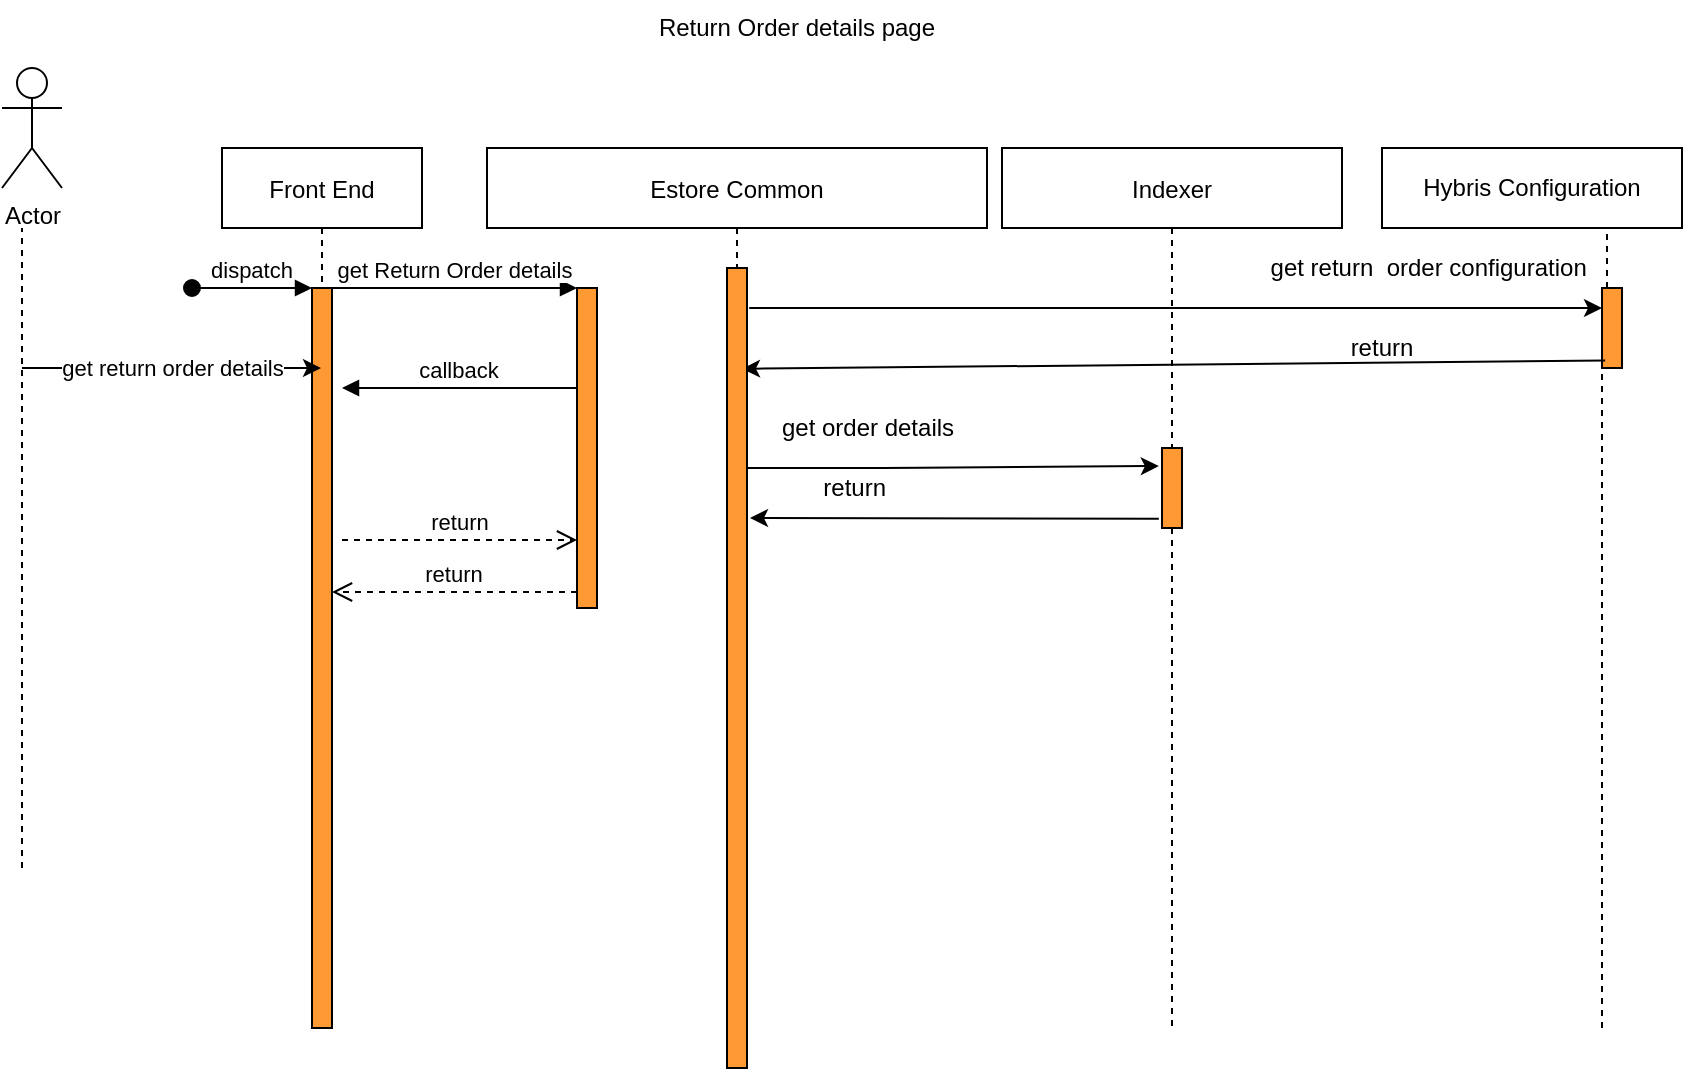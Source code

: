 <mxfile version="13.6.6" type="github">
  <diagram id="kgpKYQtTHZ0yAKxKKP6v" name="Page-1">
    <mxGraphModel dx="1038" dy="548" grid="1" gridSize="10" guides="1" tooltips="1" connect="1" arrows="1" fold="1" page="1" pageScale="1" pageWidth="850" pageHeight="1100" math="0" shadow="0">
      <root>
        <mxCell id="0" />
        <mxCell id="1" parent="0" />
        <object label="Front End" id="3nuBFxr9cyL0pnOWT2aG-1">
          <mxCell style="shape=umlLifeline;perimeter=lifelinePerimeter;container=1;collapsible=0;recursiveResize=0;rounded=0;shadow=0;strokeWidth=1;" parent="1" vertex="1">
            <mxGeometry x="120" y="80" width="100" height="440" as="geometry" />
          </mxCell>
        </object>
        <mxCell id="3nuBFxr9cyL0pnOWT2aG-2" value="" style="points=[];perimeter=orthogonalPerimeter;rounded=0;shadow=0;strokeWidth=1;fillColor=#FF9933;" parent="3nuBFxr9cyL0pnOWT2aG-1" vertex="1">
          <mxGeometry x="45" y="70" width="10" height="370" as="geometry" />
        </mxCell>
        <mxCell id="3nuBFxr9cyL0pnOWT2aG-3" value="dispatch" style="verticalAlign=bottom;startArrow=oval;endArrow=block;startSize=8;shadow=0;strokeWidth=1;" parent="3nuBFxr9cyL0pnOWT2aG-1" target="3nuBFxr9cyL0pnOWT2aG-2" edge="1">
          <mxGeometry relative="1" as="geometry">
            <mxPoint x="-15" y="70" as="sourcePoint" />
          </mxGeometry>
        </mxCell>
        <mxCell id="3nuBFxr9cyL0pnOWT2aG-5" value="Estore Common" style="shape=umlLifeline;perimeter=lifelinePerimeter;container=1;collapsible=0;recursiveResize=0;rounded=0;shadow=0;strokeWidth=1;" parent="1" vertex="1">
          <mxGeometry x="252.5" y="80" width="250" height="440" as="geometry" />
        </mxCell>
        <mxCell id="3nuBFxr9cyL0pnOWT2aG-6" value="" style="points=[];perimeter=orthogonalPerimeter;rounded=0;shadow=0;strokeWidth=1;fillColor=#FF9933;" parent="3nuBFxr9cyL0pnOWT2aG-5" vertex="1">
          <mxGeometry x="45" y="70" width="10" height="160" as="geometry" />
        </mxCell>
        <mxCell id="S-PPVUhzRQh5IIJFHJLY-51" value="get order details" style="text;html=1;strokeColor=none;fillColor=none;align=center;verticalAlign=middle;whiteSpace=wrap;rounded=0;shadow=1;" vertex="1" parent="3nuBFxr9cyL0pnOWT2aG-5">
          <mxGeometry x="130" y="130" width="120" height="20" as="geometry" />
        </mxCell>
        <mxCell id="S-PPVUhzRQh5IIJFHJLY-53" value="return&amp;nbsp;" style="text;html=1;strokeColor=none;fillColor=none;align=center;verticalAlign=middle;whiteSpace=wrap;rounded=0;shadow=1;" vertex="1" parent="3nuBFxr9cyL0pnOWT2aG-5">
          <mxGeometry x="160" y="160" width="50" height="20" as="geometry" />
        </mxCell>
        <mxCell id="3nuBFxr9cyL0pnOWT2aG-7" value="return" style="verticalAlign=bottom;endArrow=open;dashed=1;endSize=8;exitX=0;exitY=0.95;shadow=0;strokeWidth=1;" parent="1" source="3nuBFxr9cyL0pnOWT2aG-6" target="3nuBFxr9cyL0pnOWT2aG-2" edge="1">
          <mxGeometry relative="1" as="geometry">
            <mxPoint x="275" y="236" as="targetPoint" />
          </mxGeometry>
        </mxCell>
        <mxCell id="3nuBFxr9cyL0pnOWT2aG-8" value="get Return Order details" style="verticalAlign=bottom;endArrow=block;entryX=0;entryY=0;shadow=0;strokeWidth=1;" parent="1" source="3nuBFxr9cyL0pnOWT2aG-2" target="3nuBFxr9cyL0pnOWT2aG-6" edge="1">
          <mxGeometry relative="1" as="geometry">
            <mxPoint x="275" y="160" as="sourcePoint" />
          </mxGeometry>
        </mxCell>
        <mxCell id="3nuBFxr9cyL0pnOWT2aG-9" value="callback" style="verticalAlign=bottom;endArrow=block;shadow=0;strokeWidth=1;" parent="1" source="3nuBFxr9cyL0pnOWT2aG-6" edge="1">
          <mxGeometry relative="1" as="geometry">
            <mxPoint x="240" y="200" as="sourcePoint" />
            <mxPoint x="180" y="200" as="targetPoint" />
          </mxGeometry>
        </mxCell>
        <mxCell id="3nuBFxr9cyL0pnOWT2aG-10" value="return" style="verticalAlign=bottom;endArrow=open;dashed=1;endSize=8;exitX=1;exitY=0.95;shadow=0;strokeWidth=1;" parent="1" target="3nuBFxr9cyL0pnOWT2aG-6" edge="1">
          <mxGeometry relative="1" as="geometry">
            <mxPoint x="240" y="257" as="targetPoint" />
            <mxPoint x="180" y="276" as="sourcePoint" />
          </mxGeometry>
        </mxCell>
        <mxCell id="S-PPVUhzRQh5IIJFHJLY-3" value="Hybris Configuration" style="rounded=0;whiteSpace=wrap;html=1;" vertex="1" parent="1">
          <mxGeometry x="700" y="80" width="150" height="40" as="geometry" />
        </mxCell>
        <mxCell id="S-PPVUhzRQh5IIJFHJLY-5" value="" style="endArrow=none;dashed=1;html=1;" edge="1" parent="1">
          <mxGeometry width="50" height="50" relative="1" as="geometry">
            <mxPoint x="20" y="440" as="sourcePoint" />
            <mxPoint x="20" y="120" as="targetPoint" />
          </mxGeometry>
        </mxCell>
        <mxCell id="S-PPVUhzRQh5IIJFHJLY-6" value="Actor" style="shape=umlActor;verticalLabelPosition=bottom;verticalAlign=top;html=1;outlineConnect=0;" vertex="1" parent="1">
          <mxGeometry x="10" y="40" width="30" height="60" as="geometry" />
        </mxCell>
        <mxCell id="S-PPVUhzRQh5IIJFHJLY-7" value="get return order details" style="endArrow=classic;html=1;" edge="1" parent="1">
          <mxGeometry width="50" height="50" relative="1" as="geometry">
            <mxPoint x="20" y="190" as="sourcePoint" />
            <mxPoint x="169.5" y="190" as="targetPoint" />
          </mxGeometry>
        </mxCell>
        <mxCell id="S-PPVUhzRQh5IIJFHJLY-9" value="" style="endArrow=none;dashed=1;html=1;entryX=0.75;entryY=1;entryDx=0;entryDy=0;" edge="1" parent="1" source="S-PPVUhzRQh5IIJFHJLY-12" target="S-PPVUhzRQh5IIJFHJLY-3">
          <mxGeometry width="50" height="50" relative="1" as="geometry">
            <mxPoint x="690" y="498" as="sourcePoint" />
            <mxPoint x="690" y="120" as="targetPoint" />
            <Array as="points" />
          </mxGeometry>
        </mxCell>
        <mxCell id="S-PPVUhzRQh5IIJFHJLY-12" value="" style="points=[];perimeter=orthogonalPerimeter;rounded=0;shadow=0;strokeWidth=1;fillColor=#FF9933;" vertex="1" parent="1">
          <mxGeometry x="810" y="150" width="10" height="40" as="geometry" />
        </mxCell>
        <mxCell id="S-PPVUhzRQh5IIJFHJLY-13" value="" style="edgeStyle=orthogonalEdgeStyle;rounded=0;orthogonalLoop=1;jettySize=auto;html=1;exitX=1.11;exitY=0.05;exitDx=0;exitDy=0;exitPerimeter=0;" edge="1" parent="1" source="S-PPVUhzRQh5IIJFHJLY-23" target="S-PPVUhzRQh5IIJFHJLY-12">
          <mxGeometry relative="1" as="geometry">
            <Array as="points">
              <mxPoint x="620" y="160" />
              <mxPoint x="620" y="160" />
            </Array>
          </mxGeometry>
        </mxCell>
        <mxCell id="S-PPVUhzRQh5IIJFHJLY-14" value="" style="endArrow=none;dashed=1;html=1;" edge="1" parent="1" target="S-PPVUhzRQh5IIJFHJLY-12">
          <mxGeometry width="50" height="50" relative="1" as="geometry">
            <mxPoint x="810" y="520" as="sourcePoint" />
            <mxPoint x="690" y="100" as="targetPoint" />
            <Array as="points" />
          </mxGeometry>
        </mxCell>
        <mxCell id="S-PPVUhzRQh5IIJFHJLY-30" value="Return Order details page" style="text;html=1;strokeColor=none;fillColor=none;align=center;verticalAlign=middle;whiteSpace=wrap;rounded=0;shadow=1;" vertex="1" parent="1">
          <mxGeometry x="315" y="10" width="185" height="20" as="geometry" />
        </mxCell>
        <mxCell id="S-PPVUhzRQh5IIJFHJLY-15" value="get return&amp;nbsp; order configuration&amp;nbsp;" style="text;html=1;strokeColor=none;fillColor=none;align=center;verticalAlign=middle;whiteSpace=wrap;rounded=0;" vertex="1" parent="1">
          <mxGeometry x="640" y="130" width="170" height="20" as="geometry" />
        </mxCell>
        <mxCell id="S-PPVUhzRQh5IIJFHJLY-41" value="" style="endArrow=classic;html=1;exitX=0.16;exitY=0.905;exitDx=0;exitDy=0;exitPerimeter=0;entryX=0.75;entryY=0.126;entryDx=0;entryDy=0;entryPerimeter=0;" edge="1" parent="1" source="S-PPVUhzRQh5IIJFHJLY-12" target="S-PPVUhzRQh5IIJFHJLY-23">
          <mxGeometry width="50" height="50" relative="1" as="geometry">
            <mxPoint x="330" y="230" as="sourcePoint" />
            <mxPoint x="388" y="190" as="targetPoint" />
          </mxGeometry>
        </mxCell>
        <mxCell id="S-PPVUhzRQh5IIJFHJLY-22" value="return" style="text;html=1;strokeColor=none;fillColor=none;align=center;verticalAlign=middle;whiteSpace=wrap;rounded=0;" vertex="1" parent="1">
          <mxGeometry x="680" y="170" width="40" height="20" as="geometry" />
        </mxCell>
        <mxCell id="S-PPVUhzRQh5IIJFHJLY-44" value="Indexer" style="shape=umlLifeline;perimeter=lifelinePerimeter;container=1;collapsible=0;recursiveResize=0;rounded=0;shadow=0;strokeWidth=1;" vertex="1" parent="1">
          <mxGeometry x="510" y="80" width="170" height="440" as="geometry" />
        </mxCell>
        <mxCell id="S-PPVUhzRQh5IIJFHJLY-50" value="" style="points=[];perimeter=orthogonalPerimeter;rounded=0;shadow=0;strokeWidth=1;fillColor=#FF9933;" vertex="1" parent="S-PPVUhzRQh5IIJFHJLY-44">
          <mxGeometry x="80" y="150" width="10" height="40" as="geometry" />
        </mxCell>
        <mxCell id="S-PPVUhzRQh5IIJFHJLY-23" value="" style="rounded=0;whiteSpace=wrap;html=1;fillColor=#FF9933;" vertex="1" parent="1">
          <mxGeometry x="372.5" y="140" width="10" height="400" as="geometry" />
        </mxCell>
        <mxCell id="S-PPVUhzRQh5IIJFHJLY-49" value="" style="endArrow=classic;html=1;exitX=1;exitY=0.25;exitDx=0;exitDy=0;entryX=-0.16;entryY=0.225;entryDx=0;entryDy=0;entryPerimeter=0;" edge="1" parent="1" source="S-PPVUhzRQh5IIJFHJLY-23" target="S-PPVUhzRQh5IIJFHJLY-50">
          <mxGeometry width="50" height="50" relative="1" as="geometry">
            <mxPoint x="390" y="240" as="sourcePoint" />
            <mxPoint x="570" y="240" as="targetPoint" />
            <Array as="points">
              <mxPoint x="460" y="240" />
            </Array>
          </mxGeometry>
        </mxCell>
        <mxCell id="S-PPVUhzRQh5IIJFHJLY-52" value="" style="endArrow=classic;html=1;exitX=-0.16;exitY=0.885;exitDx=0;exitDy=0;exitPerimeter=0;" edge="1" parent="1" source="S-PPVUhzRQh5IIJFHJLY-50">
          <mxGeometry width="50" height="50" relative="1" as="geometry">
            <mxPoint x="370" y="270" as="sourcePoint" />
            <mxPoint x="384" y="265" as="targetPoint" />
          </mxGeometry>
        </mxCell>
      </root>
    </mxGraphModel>
  </diagram>
</mxfile>
